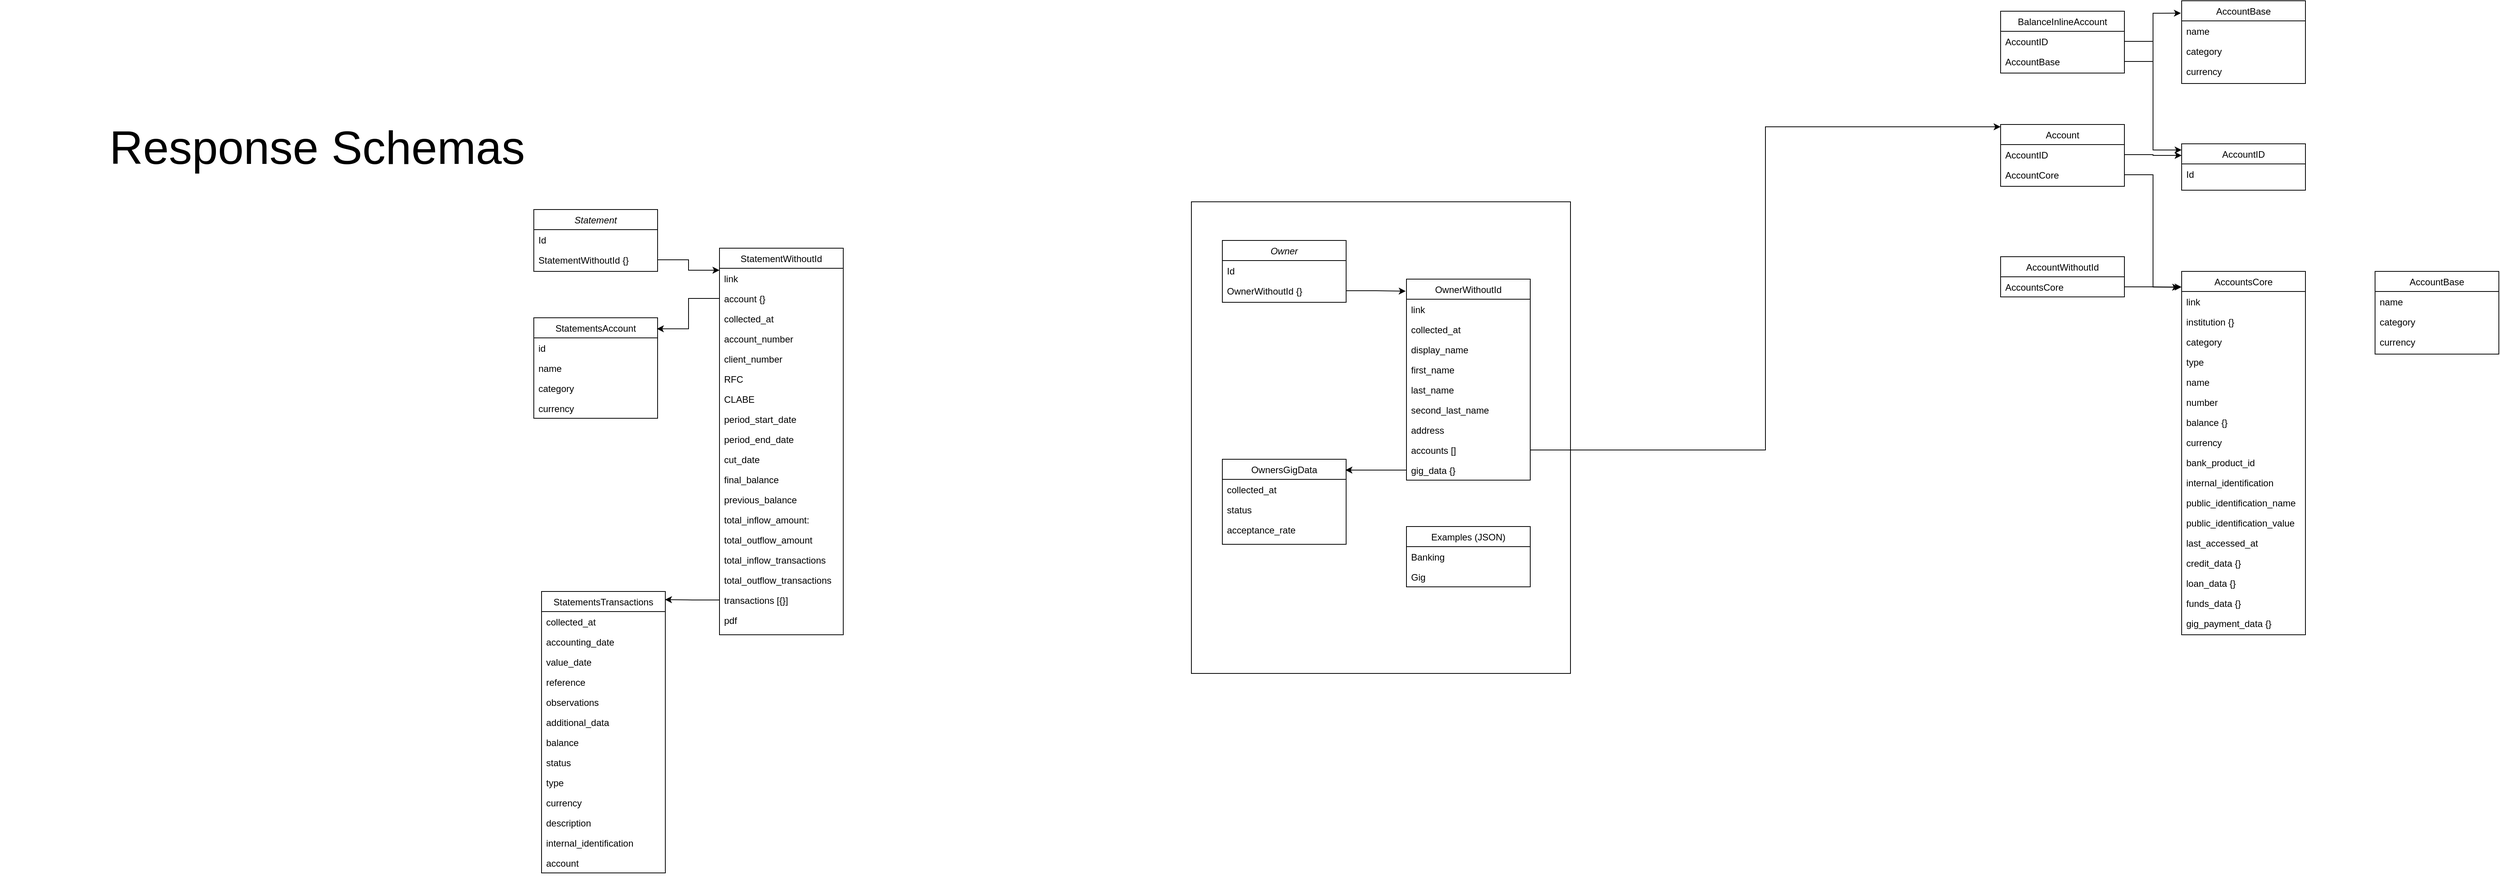 <mxfile version="14.5.0" type="github">
  <diagram id="C5RBs43oDa-KdzZeNtuy" name="Page-1">
    <mxGraphModel dx="2706" dy="1864" grid="1" gridSize="10" guides="1" tooltips="1" connect="1" arrows="1" fold="1" page="1" pageScale="1" pageWidth="827" pageHeight="1169" math="0" shadow="0">
      <root>
        <mxCell id="WIyWlLk6GJQsqaUBKTNV-0" />
        <mxCell id="WIyWlLk6GJQsqaUBKTNV-1" parent="WIyWlLk6GJQsqaUBKTNV-0" />
        <mxCell id="2kfVwyslPGx1wjlC2BP2-26" value="" style="rounded=0;whiteSpace=wrap;html=1;" parent="WIyWlLk6GJQsqaUBKTNV-1" vertex="1">
          <mxGeometry x="230" y="20" width="490" height="610" as="geometry" />
        </mxCell>
        <mxCell id="zkfFHV4jXpPFQw0GAbJ--0" value="Owner" style="swimlane;fontStyle=2;align=center;verticalAlign=top;childLayout=stackLayout;horizontal=1;startSize=26;horizontalStack=0;resizeParent=1;resizeLast=0;collapsible=1;marginBottom=0;rounded=0;shadow=0;strokeWidth=1;" parent="WIyWlLk6GJQsqaUBKTNV-1" vertex="1">
          <mxGeometry x="270" y="70" width="160" height="80" as="geometry">
            <mxRectangle x="230" y="140" width="160" height="26" as="alternateBounds" />
          </mxGeometry>
        </mxCell>
        <mxCell id="zkfFHV4jXpPFQw0GAbJ--1" value="Id" style="text;align=left;verticalAlign=top;spacingLeft=4;spacingRight=4;overflow=hidden;rotatable=0;points=[[0,0.5],[1,0.5]];portConstraint=eastwest;" parent="zkfFHV4jXpPFQw0GAbJ--0" vertex="1">
          <mxGeometry y="26" width="160" height="26" as="geometry" />
        </mxCell>
        <mxCell id="zkfFHV4jXpPFQw0GAbJ--2" value="OwnerWithoutId {}" style="text;align=left;verticalAlign=top;spacingLeft=4;spacingRight=4;overflow=hidden;rotatable=0;points=[[0,0.5],[1,0.5]];portConstraint=eastwest;rounded=0;shadow=0;html=0;" parent="zkfFHV4jXpPFQw0GAbJ--0" vertex="1">
          <mxGeometry y="52" width="160" height="26" as="geometry" />
        </mxCell>
        <mxCell id="zkfFHV4jXpPFQw0GAbJ--17" value="OwnerWithoutId" style="swimlane;fontStyle=0;align=center;verticalAlign=top;childLayout=stackLayout;horizontal=1;startSize=26;horizontalStack=0;resizeParent=1;resizeLast=0;collapsible=1;marginBottom=0;rounded=0;shadow=0;strokeWidth=1;" parent="WIyWlLk6GJQsqaUBKTNV-1" vertex="1">
          <mxGeometry x="508" y="120" width="160" height="260" as="geometry">
            <mxRectangle x="550" y="140" width="160" height="26" as="alternateBounds" />
          </mxGeometry>
        </mxCell>
        <mxCell id="zkfFHV4jXpPFQw0GAbJ--18" value="link" style="text;align=left;verticalAlign=top;spacingLeft=4;spacingRight=4;overflow=hidden;rotatable=0;points=[[0,0.5],[1,0.5]];portConstraint=eastwest;" parent="zkfFHV4jXpPFQw0GAbJ--17" vertex="1">
          <mxGeometry y="26" width="160" height="26" as="geometry" />
        </mxCell>
        <mxCell id="zkfFHV4jXpPFQw0GAbJ--19" value="collected_at" style="text;align=left;verticalAlign=top;spacingLeft=4;spacingRight=4;overflow=hidden;rotatable=0;points=[[0,0.5],[1,0.5]];portConstraint=eastwest;rounded=0;shadow=0;html=0;" parent="zkfFHV4jXpPFQw0GAbJ--17" vertex="1">
          <mxGeometry y="52" width="160" height="26" as="geometry" />
        </mxCell>
        <mxCell id="zkfFHV4jXpPFQw0GAbJ--20" value="display_name" style="text;align=left;verticalAlign=top;spacingLeft=4;spacingRight=4;overflow=hidden;rotatable=0;points=[[0,0.5],[1,0.5]];portConstraint=eastwest;rounded=0;shadow=0;html=0;" parent="zkfFHV4jXpPFQw0GAbJ--17" vertex="1">
          <mxGeometry y="78" width="160" height="26" as="geometry" />
        </mxCell>
        <mxCell id="zkfFHV4jXpPFQw0GAbJ--21" value="first_name" style="text;align=left;verticalAlign=top;spacingLeft=4;spacingRight=4;overflow=hidden;rotatable=0;points=[[0,0.5],[1,0.5]];portConstraint=eastwest;rounded=0;shadow=0;html=0;" parent="zkfFHV4jXpPFQw0GAbJ--17" vertex="1">
          <mxGeometry y="104" width="160" height="26" as="geometry" />
        </mxCell>
        <mxCell id="zkfFHV4jXpPFQw0GAbJ--22" value="last_name" style="text;align=left;verticalAlign=top;spacingLeft=4;spacingRight=4;overflow=hidden;rotatable=0;points=[[0,0.5],[1,0.5]];portConstraint=eastwest;rounded=0;shadow=0;html=0;" parent="zkfFHV4jXpPFQw0GAbJ--17" vertex="1">
          <mxGeometry y="130" width="160" height="26" as="geometry" />
        </mxCell>
        <mxCell id="zkfFHV4jXpPFQw0GAbJ--24" value="second_last_name" style="text;align=left;verticalAlign=top;spacingLeft=4;spacingRight=4;overflow=hidden;rotatable=0;points=[[0,0.5],[1,0.5]];portConstraint=eastwest;" parent="zkfFHV4jXpPFQw0GAbJ--17" vertex="1">
          <mxGeometry y="156" width="160" height="26" as="geometry" />
        </mxCell>
        <mxCell id="zkfFHV4jXpPFQw0GAbJ--25" value="address" style="text;align=left;verticalAlign=top;spacingLeft=4;spacingRight=4;overflow=hidden;rotatable=0;points=[[0,0.5],[1,0.5]];portConstraint=eastwest;" parent="zkfFHV4jXpPFQw0GAbJ--17" vertex="1">
          <mxGeometry y="182" width="160" height="26" as="geometry" />
        </mxCell>
        <mxCell id="2kfVwyslPGx1wjlC2BP2-1" value="accounts []" style="text;align=left;verticalAlign=top;spacingLeft=4;spacingRight=4;overflow=hidden;rotatable=0;points=[[0,0.5],[1,0.5]];portConstraint=eastwest;" parent="zkfFHV4jXpPFQw0GAbJ--17" vertex="1">
          <mxGeometry y="208" width="160" height="26" as="geometry" />
        </mxCell>
        <mxCell id="2kfVwyslPGx1wjlC2BP2-2" value="gig_data {}" style="text;align=left;verticalAlign=top;spacingLeft=4;spacingRight=4;overflow=hidden;rotatable=0;points=[[0,0.5],[1,0.5]];portConstraint=eastwest;" parent="zkfFHV4jXpPFQw0GAbJ--17" vertex="1">
          <mxGeometry y="234" width="160" height="26" as="geometry" />
        </mxCell>
        <mxCell id="2kfVwyslPGx1wjlC2BP2-0" style="edgeStyle=orthogonalEdgeStyle;rounded=0;orthogonalLoop=1;jettySize=auto;html=1;exitX=1;exitY=0.5;exitDx=0;exitDy=0;entryX=-0.006;entryY=0.06;entryDx=0;entryDy=0;entryPerimeter=0;" parent="WIyWlLk6GJQsqaUBKTNV-1" source="zkfFHV4jXpPFQw0GAbJ--2" target="zkfFHV4jXpPFQw0GAbJ--17" edge="1">
          <mxGeometry relative="1" as="geometry" />
        </mxCell>
        <mxCell id="2kfVwyslPGx1wjlC2BP2-4" value="OwnersGigData" style="swimlane;fontStyle=0;align=center;verticalAlign=top;childLayout=stackLayout;horizontal=1;startSize=26;horizontalStack=0;resizeParent=1;resizeLast=0;collapsible=1;marginBottom=0;rounded=0;shadow=0;strokeWidth=1;" parent="WIyWlLk6GJQsqaUBKTNV-1" vertex="1">
          <mxGeometry x="270" y="353" width="160" height="110" as="geometry">
            <mxRectangle x="550" y="140" width="160" height="26" as="alternateBounds" />
          </mxGeometry>
        </mxCell>
        <mxCell id="2kfVwyslPGx1wjlC2BP2-5" value="collected_at" style="text;align=left;verticalAlign=top;spacingLeft=4;spacingRight=4;overflow=hidden;rotatable=0;points=[[0,0.5],[1,0.5]];portConstraint=eastwest;" parent="2kfVwyslPGx1wjlC2BP2-4" vertex="1">
          <mxGeometry y="26" width="160" height="26" as="geometry" />
        </mxCell>
        <mxCell id="2kfVwyslPGx1wjlC2BP2-6" value="status" style="text;align=left;verticalAlign=top;spacingLeft=4;spacingRight=4;overflow=hidden;rotatable=0;points=[[0,0.5],[1,0.5]];portConstraint=eastwest;rounded=0;shadow=0;html=0;" parent="2kfVwyslPGx1wjlC2BP2-4" vertex="1">
          <mxGeometry y="52" width="160" height="26" as="geometry" />
        </mxCell>
        <mxCell id="2kfVwyslPGx1wjlC2BP2-7" value="acceptance_rate" style="text;align=left;verticalAlign=top;spacingLeft=4;spacingRight=4;overflow=hidden;rotatable=0;points=[[0,0.5],[1,0.5]];portConstraint=eastwest;rounded=0;shadow=0;html=0;" parent="2kfVwyslPGx1wjlC2BP2-4" vertex="1">
          <mxGeometry y="78" width="160" height="26" as="geometry" />
        </mxCell>
        <mxCell id="2kfVwyslPGx1wjlC2BP2-14" style="edgeStyle=orthogonalEdgeStyle;rounded=0;orthogonalLoop=1;jettySize=auto;html=1;exitX=0;exitY=0.5;exitDx=0;exitDy=0;entryX=0.994;entryY=0.127;entryDx=0;entryDy=0;entryPerimeter=0;" parent="WIyWlLk6GJQsqaUBKTNV-1" source="2kfVwyslPGx1wjlC2BP2-2" target="2kfVwyslPGx1wjlC2BP2-4" edge="1">
          <mxGeometry relative="1" as="geometry" />
        </mxCell>
        <mxCell id="2kfVwyslPGx1wjlC2BP2-15" value="Account" style="swimlane;fontStyle=0;align=center;verticalAlign=top;childLayout=stackLayout;horizontal=1;startSize=26;horizontalStack=0;resizeParent=1;resizeLast=0;collapsible=1;marginBottom=0;rounded=0;shadow=0;strokeWidth=1;" parent="WIyWlLk6GJQsqaUBKTNV-1" vertex="1">
          <mxGeometry x="1276" y="-80" width="160" height="80" as="geometry">
            <mxRectangle x="550" y="140" width="160" height="26" as="alternateBounds" />
          </mxGeometry>
        </mxCell>
        <mxCell id="2kfVwyslPGx1wjlC2BP2-16" value="AccountID" style="text;align=left;verticalAlign=top;spacingLeft=4;spacingRight=4;overflow=hidden;rotatable=0;points=[[0,0.5],[1,0.5]];portConstraint=eastwest;" parent="2kfVwyslPGx1wjlC2BP2-15" vertex="1">
          <mxGeometry y="26" width="160" height="26" as="geometry" />
        </mxCell>
        <mxCell id="2kfVwyslPGx1wjlC2BP2-17" value="AccountCore" style="text;align=left;verticalAlign=top;spacingLeft=4;spacingRight=4;overflow=hidden;rotatable=0;points=[[0,0.5],[1,0.5]];portConstraint=eastwest;rounded=0;shadow=0;html=0;" parent="2kfVwyslPGx1wjlC2BP2-15" vertex="1">
          <mxGeometry y="52" width="160" height="26" as="geometry" />
        </mxCell>
        <mxCell id="2kfVwyslPGx1wjlC2BP2-25" style="edgeStyle=orthogonalEdgeStyle;rounded=0;orthogonalLoop=1;jettySize=auto;html=1;exitX=1;exitY=0.5;exitDx=0;exitDy=0;entryX=0;entryY=0.038;entryDx=0;entryDy=0;entryPerimeter=0;" parent="WIyWlLk6GJQsqaUBKTNV-1" source="2kfVwyslPGx1wjlC2BP2-1" target="2kfVwyslPGx1wjlC2BP2-15" edge="1">
          <mxGeometry relative="1" as="geometry" />
        </mxCell>
        <mxCell id="2JcgDjgbVaz7vlD8ngqs-0" value="Examples (JSON)" style="swimlane;fontStyle=0;align=center;verticalAlign=top;childLayout=stackLayout;horizontal=1;startSize=26;horizontalStack=0;resizeParent=1;resizeLast=0;collapsible=1;marginBottom=0;rounded=0;shadow=0;strokeWidth=1;" parent="WIyWlLk6GJQsqaUBKTNV-1" vertex="1">
          <mxGeometry x="508" y="440" width="160" height="78" as="geometry">
            <mxRectangle x="550" y="140" width="160" height="26" as="alternateBounds" />
          </mxGeometry>
        </mxCell>
        <mxCell id="2JcgDjgbVaz7vlD8ngqs-1" value="Banking" style="text;align=left;verticalAlign=top;spacingLeft=4;spacingRight=4;overflow=hidden;rotatable=0;points=[[0,0.5],[1,0.5]];portConstraint=eastwest;" parent="2JcgDjgbVaz7vlD8ngqs-0" vertex="1">
          <mxGeometry y="26" width="160" height="26" as="geometry" />
        </mxCell>
        <mxCell id="2JcgDjgbVaz7vlD8ngqs-2" value="Gig" style="text;align=left;verticalAlign=top;spacingLeft=4;spacingRight=4;overflow=hidden;rotatable=0;points=[[0,0.5],[1,0.5]];portConstraint=eastwest;rounded=0;shadow=0;html=0;" parent="2JcgDjgbVaz7vlD8ngqs-0" vertex="1">
          <mxGeometry y="52" width="160" height="26" as="geometry" />
        </mxCell>
        <mxCell id="nB0z8IY7nMUREVSMzGb7-0" value="Statement" style="swimlane;fontStyle=2;align=center;verticalAlign=top;childLayout=stackLayout;horizontal=1;startSize=26;horizontalStack=0;resizeParent=1;resizeLast=0;collapsible=1;marginBottom=0;rounded=0;shadow=0;strokeWidth=1;" parent="WIyWlLk6GJQsqaUBKTNV-1" vertex="1">
          <mxGeometry x="-620" y="30" width="160" height="80" as="geometry">
            <mxRectangle x="230" y="140" width="160" height="26" as="alternateBounds" />
          </mxGeometry>
        </mxCell>
        <mxCell id="nB0z8IY7nMUREVSMzGb7-1" value="Id" style="text;align=left;verticalAlign=top;spacingLeft=4;spacingRight=4;overflow=hidden;rotatable=0;points=[[0,0.5],[1,0.5]];portConstraint=eastwest;" parent="nB0z8IY7nMUREVSMzGb7-0" vertex="1">
          <mxGeometry y="26" width="160" height="26" as="geometry" />
        </mxCell>
        <mxCell id="nB0z8IY7nMUREVSMzGb7-2" value="StatementWithoutId {}" style="text;align=left;verticalAlign=top;spacingLeft=4;spacingRight=4;overflow=hidden;rotatable=0;points=[[0,0.5],[1,0.5]];portConstraint=eastwest;rounded=0;shadow=0;html=0;" parent="nB0z8IY7nMUREVSMzGb7-0" vertex="1">
          <mxGeometry y="52" width="160" height="26" as="geometry" />
        </mxCell>
        <mxCell id="nB0z8IY7nMUREVSMzGb7-3" value="StatementWithoutId" style="swimlane;fontStyle=0;align=center;verticalAlign=top;childLayout=stackLayout;horizontal=1;startSize=26;horizontalStack=0;resizeParent=1;resizeLast=0;collapsible=1;marginBottom=0;rounded=0;shadow=0;strokeWidth=1;" parent="WIyWlLk6GJQsqaUBKTNV-1" vertex="1">
          <mxGeometry x="-380" y="80" width="160" height="500" as="geometry">
            <mxRectangle x="550" y="140" width="160" height="26" as="alternateBounds" />
          </mxGeometry>
        </mxCell>
        <mxCell id="nB0z8IY7nMUREVSMzGb7-4" value="link" style="text;align=left;verticalAlign=top;spacingLeft=4;spacingRight=4;overflow=hidden;rotatable=0;points=[[0,0.5],[1,0.5]];portConstraint=eastwest;" parent="nB0z8IY7nMUREVSMzGb7-3" vertex="1">
          <mxGeometry y="26" width="160" height="26" as="geometry" />
        </mxCell>
        <mxCell id="nB0z8IY7nMUREVSMzGb7-5" value="account {}" style="text;align=left;verticalAlign=top;spacingLeft=4;spacingRight=4;overflow=hidden;rotatable=0;points=[[0,0.5],[1,0.5]];portConstraint=eastwest;rounded=0;shadow=0;html=0;" parent="nB0z8IY7nMUREVSMzGb7-3" vertex="1">
          <mxGeometry y="52" width="160" height="26" as="geometry" />
        </mxCell>
        <mxCell id="nB0z8IY7nMUREVSMzGb7-6" value="collected_at" style="text;align=left;verticalAlign=top;spacingLeft=4;spacingRight=4;overflow=hidden;rotatable=0;points=[[0,0.5],[1,0.5]];portConstraint=eastwest;rounded=0;shadow=0;html=0;" parent="nB0z8IY7nMUREVSMzGb7-3" vertex="1">
          <mxGeometry y="78" width="160" height="26" as="geometry" />
        </mxCell>
        <mxCell id="nB0z8IY7nMUREVSMzGb7-7" value="account_number" style="text;align=left;verticalAlign=top;spacingLeft=4;spacingRight=4;overflow=hidden;rotatable=0;points=[[0,0.5],[1,0.5]];portConstraint=eastwest;rounded=0;shadow=0;html=0;" parent="nB0z8IY7nMUREVSMzGb7-3" vertex="1">
          <mxGeometry y="104" width="160" height="26" as="geometry" />
        </mxCell>
        <mxCell id="nB0z8IY7nMUREVSMzGb7-8" value="client_number" style="text;align=left;verticalAlign=top;spacingLeft=4;spacingRight=4;overflow=hidden;rotatable=0;points=[[0,0.5],[1,0.5]];portConstraint=eastwest;rounded=0;shadow=0;html=0;" parent="nB0z8IY7nMUREVSMzGb7-3" vertex="1">
          <mxGeometry y="130" width="160" height="26" as="geometry" />
        </mxCell>
        <mxCell id="nB0z8IY7nMUREVSMzGb7-9" value="RFC" style="text;align=left;verticalAlign=top;spacingLeft=4;spacingRight=4;overflow=hidden;rotatable=0;points=[[0,0.5],[1,0.5]];portConstraint=eastwest;" parent="nB0z8IY7nMUREVSMzGb7-3" vertex="1">
          <mxGeometry y="156" width="160" height="26" as="geometry" />
        </mxCell>
        <mxCell id="nB0z8IY7nMUREVSMzGb7-10" value="CLABE" style="text;align=left;verticalAlign=top;spacingLeft=4;spacingRight=4;overflow=hidden;rotatable=0;points=[[0,0.5],[1,0.5]];portConstraint=eastwest;" parent="nB0z8IY7nMUREVSMzGb7-3" vertex="1">
          <mxGeometry y="182" width="160" height="26" as="geometry" />
        </mxCell>
        <mxCell id="nB0z8IY7nMUREVSMzGb7-11" value="period_start_date" style="text;align=left;verticalAlign=top;spacingLeft=4;spacingRight=4;overflow=hidden;rotatable=0;points=[[0,0.5],[1,0.5]];portConstraint=eastwest;" parent="nB0z8IY7nMUREVSMzGb7-3" vertex="1">
          <mxGeometry y="208" width="160" height="26" as="geometry" />
        </mxCell>
        <mxCell id="nB0z8IY7nMUREVSMzGb7-12" value="period_end_date" style="text;align=left;verticalAlign=top;spacingLeft=4;spacingRight=4;overflow=hidden;rotatable=0;points=[[0,0.5],[1,0.5]];portConstraint=eastwest;" parent="nB0z8IY7nMUREVSMzGb7-3" vertex="1">
          <mxGeometry y="234" width="160" height="26" as="geometry" />
        </mxCell>
        <mxCell id="nB0z8IY7nMUREVSMzGb7-20" value="cut_date" style="text;align=left;verticalAlign=top;spacingLeft=4;spacingRight=4;overflow=hidden;rotatable=0;points=[[0,0.5],[1,0.5]];portConstraint=eastwest;" parent="nB0z8IY7nMUREVSMzGb7-3" vertex="1">
          <mxGeometry y="260" width="160" height="26" as="geometry" />
        </mxCell>
        <mxCell id="nB0z8IY7nMUREVSMzGb7-21" value="final_balance" style="text;align=left;verticalAlign=top;spacingLeft=4;spacingRight=4;overflow=hidden;rotatable=0;points=[[0,0.5],[1,0.5]];portConstraint=eastwest;" parent="nB0z8IY7nMUREVSMzGb7-3" vertex="1">
          <mxGeometry y="286" width="160" height="26" as="geometry" />
        </mxCell>
        <mxCell id="nB0z8IY7nMUREVSMzGb7-22" value="previous_balance" style="text;align=left;verticalAlign=top;spacingLeft=4;spacingRight=4;overflow=hidden;rotatable=0;points=[[0,0.5],[1,0.5]];portConstraint=eastwest;" parent="nB0z8IY7nMUREVSMzGb7-3" vertex="1">
          <mxGeometry y="312" width="160" height="26" as="geometry" />
        </mxCell>
        <mxCell id="nB0z8IY7nMUREVSMzGb7-25" value="total_inflow_amount:&#xa;" style="text;align=left;verticalAlign=top;spacingLeft=4;spacingRight=4;overflow=hidden;rotatable=0;points=[[0,0.5],[1,0.5]];portConstraint=eastwest;" parent="nB0z8IY7nMUREVSMzGb7-3" vertex="1">
          <mxGeometry y="338" width="160" height="26" as="geometry" />
        </mxCell>
        <mxCell id="nB0z8IY7nMUREVSMzGb7-26" value="total_outflow_amount" style="text;align=left;verticalAlign=top;spacingLeft=4;spacingRight=4;overflow=hidden;rotatable=0;points=[[0,0.5],[1,0.5]];portConstraint=eastwest;" parent="nB0z8IY7nMUREVSMzGb7-3" vertex="1">
          <mxGeometry y="364" width="160" height="26" as="geometry" />
        </mxCell>
        <mxCell id="nB0z8IY7nMUREVSMzGb7-27" value="total_inflow_transactions" style="text;align=left;verticalAlign=top;spacingLeft=4;spacingRight=4;overflow=hidden;rotatable=0;points=[[0,0.5],[1,0.5]];portConstraint=eastwest;" parent="nB0z8IY7nMUREVSMzGb7-3" vertex="1">
          <mxGeometry y="390" width="160" height="26" as="geometry" />
        </mxCell>
        <mxCell id="nB0z8IY7nMUREVSMzGb7-28" value="total_outflow_transactions" style="text;align=left;verticalAlign=top;spacingLeft=4;spacingRight=4;overflow=hidden;rotatable=0;points=[[0,0.5],[1,0.5]];portConstraint=eastwest;" parent="nB0z8IY7nMUREVSMzGb7-3" vertex="1">
          <mxGeometry y="416" width="160" height="26" as="geometry" />
        </mxCell>
        <mxCell id="nB0z8IY7nMUREVSMzGb7-29" value="transactions [{}]" style="text;align=left;verticalAlign=top;spacingLeft=4;spacingRight=4;overflow=hidden;rotatable=0;points=[[0,0.5],[1,0.5]];portConstraint=eastwest;" parent="nB0z8IY7nMUREVSMzGb7-3" vertex="1">
          <mxGeometry y="442" width="160" height="26" as="geometry" />
        </mxCell>
        <mxCell id="nB0z8IY7nMUREVSMzGb7-30" value="pdf" style="text;align=left;verticalAlign=top;spacingLeft=4;spacingRight=4;overflow=hidden;rotatable=0;points=[[0,0.5],[1,0.5]];portConstraint=eastwest;" parent="nB0z8IY7nMUREVSMzGb7-3" vertex="1">
          <mxGeometry y="468" width="160" height="26" as="geometry" />
        </mxCell>
        <mxCell id="nB0z8IY7nMUREVSMzGb7-13" value="StatementsAccount" style="swimlane;fontStyle=0;align=center;verticalAlign=top;childLayout=stackLayout;horizontal=1;startSize=26;horizontalStack=0;resizeParent=1;resizeLast=0;collapsible=1;marginBottom=0;rounded=0;shadow=0;strokeWidth=1;" parent="WIyWlLk6GJQsqaUBKTNV-1" vertex="1">
          <mxGeometry x="-620" y="170" width="160" height="130" as="geometry">
            <mxRectangle x="550" y="140" width="160" height="26" as="alternateBounds" />
          </mxGeometry>
        </mxCell>
        <mxCell id="nB0z8IY7nMUREVSMzGb7-14" value="id" style="text;align=left;verticalAlign=top;spacingLeft=4;spacingRight=4;overflow=hidden;rotatable=0;points=[[0,0.5],[1,0.5]];portConstraint=eastwest;" parent="nB0z8IY7nMUREVSMzGb7-13" vertex="1">
          <mxGeometry y="26" width="160" height="26" as="geometry" />
        </mxCell>
        <mxCell id="nB0z8IY7nMUREVSMzGb7-15" value="name" style="text;align=left;verticalAlign=top;spacingLeft=4;spacingRight=4;overflow=hidden;rotatable=0;points=[[0,0.5],[1,0.5]];portConstraint=eastwest;rounded=0;shadow=0;html=0;" parent="nB0z8IY7nMUREVSMzGb7-13" vertex="1">
          <mxGeometry y="52" width="160" height="26" as="geometry" />
        </mxCell>
        <mxCell id="nB0z8IY7nMUREVSMzGb7-16" value="category" style="text;align=left;verticalAlign=top;spacingLeft=4;spacingRight=4;overflow=hidden;rotatable=0;points=[[0,0.5],[1,0.5]];portConstraint=eastwest;rounded=0;shadow=0;html=0;" parent="nB0z8IY7nMUREVSMzGb7-13" vertex="1">
          <mxGeometry y="78" width="160" height="26" as="geometry" />
        </mxCell>
        <mxCell id="nB0z8IY7nMUREVSMzGb7-17" value="currency" style="text;align=left;verticalAlign=top;spacingLeft=4;spacingRight=4;overflow=hidden;rotatable=0;points=[[0,0.5],[1,0.5]];portConstraint=eastwest;rounded=0;shadow=0;html=0;" parent="nB0z8IY7nMUREVSMzGb7-13" vertex="1">
          <mxGeometry y="104" width="160" height="26" as="geometry" />
        </mxCell>
        <mxCell id="nB0z8IY7nMUREVSMzGb7-18" style="edgeStyle=orthogonalEdgeStyle;rounded=0;orthogonalLoop=1;jettySize=auto;html=1;exitX=0;exitY=0.5;exitDx=0;exitDy=0;entryX=0.994;entryY=0.11;entryDx=0;entryDy=0;entryPerimeter=0;" parent="WIyWlLk6GJQsqaUBKTNV-1" source="nB0z8IY7nMUREVSMzGb7-5" target="nB0z8IY7nMUREVSMzGb7-13" edge="1">
          <mxGeometry relative="1" as="geometry" />
        </mxCell>
        <mxCell id="nB0z8IY7nMUREVSMzGb7-19" style="edgeStyle=orthogonalEdgeStyle;rounded=0;orthogonalLoop=1;jettySize=auto;html=1;exitX=1;exitY=0.5;exitDx=0;exitDy=0;entryX=0;entryY=0.057;entryDx=0;entryDy=0;entryPerimeter=0;" parent="WIyWlLk6GJQsqaUBKTNV-1" source="nB0z8IY7nMUREVSMzGb7-2" target="nB0z8IY7nMUREVSMzGb7-3" edge="1">
          <mxGeometry relative="1" as="geometry" />
        </mxCell>
        <mxCell id="nB0z8IY7nMUREVSMzGb7-31" value="StatementsTransactions" style="swimlane;fontStyle=0;align=center;verticalAlign=top;childLayout=stackLayout;horizontal=1;startSize=26;horizontalStack=0;resizeParent=1;resizeLast=0;collapsible=1;marginBottom=0;rounded=0;shadow=0;strokeWidth=1;" parent="WIyWlLk6GJQsqaUBKTNV-1" vertex="1">
          <mxGeometry x="-610" y="524" width="160" height="364" as="geometry">
            <mxRectangle x="550" y="140" width="160" height="26" as="alternateBounds" />
          </mxGeometry>
        </mxCell>
        <mxCell id="nB0z8IY7nMUREVSMzGb7-32" value="collected_at" style="text;align=left;verticalAlign=top;spacingLeft=4;spacingRight=4;overflow=hidden;rotatable=0;points=[[0,0.5],[1,0.5]];portConstraint=eastwest;" parent="nB0z8IY7nMUREVSMzGb7-31" vertex="1">
          <mxGeometry y="26" width="160" height="26" as="geometry" />
        </mxCell>
        <mxCell id="nB0z8IY7nMUREVSMzGb7-33" value="accounting_date" style="text;align=left;verticalAlign=top;spacingLeft=4;spacingRight=4;overflow=hidden;rotatable=0;points=[[0,0.5],[1,0.5]];portConstraint=eastwest;rounded=0;shadow=0;html=0;" parent="nB0z8IY7nMUREVSMzGb7-31" vertex="1">
          <mxGeometry y="52" width="160" height="26" as="geometry" />
        </mxCell>
        <mxCell id="nB0z8IY7nMUREVSMzGb7-34" value="value_date" style="text;align=left;verticalAlign=top;spacingLeft=4;spacingRight=4;overflow=hidden;rotatable=0;points=[[0,0.5],[1,0.5]];portConstraint=eastwest;rounded=0;shadow=0;html=0;" parent="nB0z8IY7nMUREVSMzGb7-31" vertex="1">
          <mxGeometry y="78" width="160" height="26" as="geometry" />
        </mxCell>
        <mxCell id="nB0z8IY7nMUREVSMzGb7-35" value="reference" style="text;align=left;verticalAlign=top;spacingLeft=4;spacingRight=4;overflow=hidden;rotatable=0;points=[[0,0.5],[1,0.5]];portConstraint=eastwest;rounded=0;shadow=0;html=0;" parent="nB0z8IY7nMUREVSMzGb7-31" vertex="1">
          <mxGeometry y="104" width="160" height="26" as="geometry" />
        </mxCell>
        <mxCell id="nB0z8IY7nMUREVSMzGb7-36" value="observations" style="text;align=left;verticalAlign=top;spacingLeft=4;spacingRight=4;overflow=hidden;rotatable=0;points=[[0,0.5],[1,0.5]];portConstraint=eastwest;rounded=0;shadow=0;html=0;" parent="nB0z8IY7nMUREVSMzGb7-31" vertex="1">
          <mxGeometry y="130" width="160" height="26" as="geometry" />
        </mxCell>
        <mxCell id="nB0z8IY7nMUREVSMzGb7-37" value="additional_data" style="text;align=left;verticalAlign=top;spacingLeft=4;spacingRight=4;overflow=hidden;rotatable=0;points=[[0,0.5],[1,0.5]];portConstraint=eastwest;rounded=0;shadow=0;html=0;" parent="nB0z8IY7nMUREVSMzGb7-31" vertex="1">
          <mxGeometry y="156" width="160" height="26" as="geometry" />
        </mxCell>
        <mxCell id="nB0z8IY7nMUREVSMzGb7-38" value="balance" style="text;align=left;verticalAlign=top;spacingLeft=4;spacingRight=4;overflow=hidden;rotatable=0;points=[[0,0.5],[1,0.5]];portConstraint=eastwest;rounded=0;shadow=0;html=0;" parent="nB0z8IY7nMUREVSMzGb7-31" vertex="1">
          <mxGeometry y="182" width="160" height="26" as="geometry" />
        </mxCell>
        <mxCell id="nB0z8IY7nMUREVSMzGb7-39" value="status" style="text;align=left;verticalAlign=top;spacingLeft=4;spacingRight=4;overflow=hidden;rotatable=0;points=[[0,0.5],[1,0.5]];portConstraint=eastwest;rounded=0;shadow=0;html=0;" parent="nB0z8IY7nMUREVSMzGb7-31" vertex="1">
          <mxGeometry y="208" width="160" height="26" as="geometry" />
        </mxCell>
        <mxCell id="nB0z8IY7nMUREVSMzGb7-40" value="type" style="text;align=left;verticalAlign=top;spacingLeft=4;spacingRight=4;overflow=hidden;rotatable=0;points=[[0,0.5],[1,0.5]];portConstraint=eastwest;rounded=0;shadow=0;html=0;" parent="nB0z8IY7nMUREVSMzGb7-31" vertex="1">
          <mxGeometry y="234" width="160" height="26" as="geometry" />
        </mxCell>
        <mxCell id="nB0z8IY7nMUREVSMzGb7-41" value="currency" style="text;align=left;verticalAlign=top;spacingLeft=4;spacingRight=4;overflow=hidden;rotatable=0;points=[[0,0.5],[1,0.5]];portConstraint=eastwest;rounded=0;shadow=0;html=0;" parent="nB0z8IY7nMUREVSMzGb7-31" vertex="1">
          <mxGeometry y="260" width="160" height="26" as="geometry" />
        </mxCell>
        <mxCell id="nB0z8IY7nMUREVSMzGb7-42" value="description" style="text;align=left;verticalAlign=top;spacingLeft=4;spacingRight=4;overflow=hidden;rotatable=0;points=[[0,0.5],[1,0.5]];portConstraint=eastwest;rounded=0;shadow=0;html=0;" parent="nB0z8IY7nMUREVSMzGb7-31" vertex="1">
          <mxGeometry y="286" width="160" height="26" as="geometry" />
        </mxCell>
        <mxCell id="nB0z8IY7nMUREVSMzGb7-43" value="internal_identification" style="text;align=left;verticalAlign=top;spacingLeft=4;spacingRight=4;overflow=hidden;rotatable=0;points=[[0,0.5],[1,0.5]];portConstraint=eastwest;rounded=0;shadow=0;html=0;" parent="nB0z8IY7nMUREVSMzGb7-31" vertex="1">
          <mxGeometry y="312" width="160" height="26" as="geometry" />
        </mxCell>
        <mxCell id="nB0z8IY7nMUREVSMzGb7-44" value="account" style="text;align=left;verticalAlign=top;spacingLeft=4;spacingRight=4;overflow=hidden;rotatable=0;points=[[0,0.5],[1,0.5]];portConstraint=eastwest;rounded=0;shadow=0;html=0;" parent="nB0z8IY7nMUREVSMzGb7-31" vertex="1">
          <mxGeometry y="338" width="160" height="26" as="geometry" />
        </mxCell>
        <mxCell id="nB0z8IY7nMUREVSMzGb7-47" style="edgeStyle=orthogonalEdgeStyle;rounded=0;orthogonalLoop=1;jettySize=auto;html=1;exitX=0;exitY=0.5;exitDx=0;exitDy=0;entryX=0.997;entryY=0.029;entryDx=0;entryDy=0;entryPerimeter=0;" parent="WIyWlLk6GJQsqaUBKTNV-1" source="nB0z8IY7nMUREVSMzGb7-29" target="nB0z8IY7nMUREVSMzGb7-31" edge="1">
          <mxGeometry relative="1" as="geometry" />
        </mxCell>
        <mxCell id="nB0z8IY7nMUREVSMzGb7-48" value="Response Schemas" style="text;html=1;strokeColor=none;fillColor=none;align=center;verticalAlign=middle;whiteSpace=wrap;rounded=0;fontSize=60;" parent="WIyWlLk6GJQsqaUBKTNV-1" vertex="1">
          <mxGeometry x="-1310" y="-60" width="820" height="20" as="geometry" />
        </mxCell>
        <mxCell id="kpxFWo6EIC0ti1s6Z1CX-0" value="AccountID" style="swimlane;fontStyle=0;align=center;verticalAlign=top;childLayout=stackLayout;horizontal=1;startSize=26;horizontalStack=0;resizeParent=1;resizeLast=0;collapsible=1;marginBottom=0;rounded=0;shadow=0;strokeWidth=1;" vertex="1" parent="WIyWlLk6GJQsqaUBKTNV-1">
          <mxGeometry x="1510" y="-55" width="160" height="60" as="geometry">
            <mxRectangle x="550" y="140" width="160" height="26" as="alternateBounds" />
          </mxGeometry>
        </mxCell>
        <mxCell id="kpxFWo6EIC0ti1s6Z1CX-1" value="Id" style="text;align=left;verticalAlign=top;spacingLeft=4;spacingRight=4;overflow=hidden;rotatable=0;points=[[0,0.5],[1,0.5]];portConstraint=eastwest;" vertex="1" parent="kpxFWo6EIC0ti1s6Z1CX-0">
          <mxGeometry y="26" width="160" height="26" as="geometry" />
        </mxCell>
        <mxCell id="kpxFWo6EIC0ti1s6Z1CX-10" value="AccountBase" style="swimlane;fontStyle=0;align=center;verticalAlign=top;childLayout=stackLayout;horizontal=1;startSize=26;horizontalStack=0;resizeParent=1;resizeLast=0;collapsible=1;marginBottom=0;rounded=0;shadow=0;strokeWidth=1;" vertex="1" parent="WIyWlLk6GJQsqaUBKTNV-1">
          <mxGeometry x="1510" y="-240" width="160" height="107" as="geometry">
            <mxRectangle x="550" y="140" width="160" height="26" as="alternateBounds" />
          </mxGeometry>
        </mxCell>
        <mxCell id="kpxFWo6EIC0ti1s6Z1CX-11" value="name" style="text;align=left;verticalAlign=top;spacingLeft=4;spacingRight=4;overflow=hidden;rotatable=0;points=[[0,0.5],[1,0.5]];portConstraint=eastwest;" vertex="1" parent="kpxFWo6EIC0ti1s6Z1CX-10">
          <mxGeometry y="26" width="160" height="26" as="geometry" />
        </mxCell>
        <mxCell id="kpxFWo6EIC0ti1s6Z1CX-12" value="category" style="text;align=left;verticalAlign=top;spacingLeft=4;spacingRight=4;overflow=hidden;rotatable=0;points=[[0,0.5],[1,0.5]];portConstraint=eastwest;rounded=0;shadow=0;html=0;" vertex="1" parent="kpxFWo6EIC0ti1s6Z1CX-10">
          <mxGeometry y="52" width="160" height="26" as="geometry" />
        </mxCell>
        <mxCell id="kpxFWo6EIC0ti1s6Z1CX-13" value="currency" style="text;align=left;verticalAlign=top;spacingLeft=4;spacingRight=4;overflow=hidden;rotatable=0;points=[[0,0.5],[1,0.5]];portConstraint=eastwest;rounded=0;shadow=0;html=0;" vertex="1" parent="kpxFWo6EIC0ti1s6Z1CX-10">
          <mxGeometry y="78" width="160" height="26" as="geometry" />
        </mxCell>
        <mxCell id="kpxFWo6EIC0ti1s6Z1CX-20" style="edgeStyle=orthogonalEdgeStyle;rounded=0;orthogonalLoop=1;jettySize=auto;html=1;exitX=1;exitY=0.5;exitDx=0;exitDy=0;entryX=0;entryY=0.25;entryDx=0;entryDy=0;" edge="1" parent="WIyWlLk6GJQsqaUBKTNV-1" source="2kfVwyslPGx1wjlC2BP2-16" target="kpxFWo6EIC0ti1s6Z1CX-0">
          <mxGeometry relative="1" as="geometry" />
        </mxCell>
        <mxCell id="kpxFWo6EIC0ti1s6Z1CX-21" value="AccountsCore" style="swimlane;fontStyle=0;align=center;verticalAlign=top;childLayout=stackLayout;horizontal=1;startSize=26;horizontalStack=0;resizeParent=1;resizeLast=0;collapsible=1;marginBottom=0;rounded=0;shadow=0;strokeWidth=1;" vertex="1" parent="WIyWlLk6GJQsqaUBKTNV-1">
          <mxGeometry x="1510" y="110" width="160" height="470" as="geometry">
            <mxRectangle x="550" y="140" width="160" height="26" as="alternateBounds" />
          </mxGeometry>
        </mxCell>
        <mxCell id="kpxFWo6EIC0ti1s6Z1CX-22" value="link" style="text;align=left;verticalAlign=top;spacingLeft=4;spacingRight=4;overflow=hidden;rotatable=0;points=[[0,0.5],[1,0.5]];portConstraint=eastwest;" vertex="1" parent="kpxFWo6EIC0ti1s6Z1CX-21">
          <mxGeometry y="26" width="160" height="26" as="geometry" />
        </mxCell>
        <mxCell id="kpxFWo6EIC0ti1s6Z1CX-23" value="institution {}" style="text;align=left;verticalAlign=top;spacingLeft=4;spacingRight=4;overflow=hidden;rotatable=0;points=[[0,0.5],[1,0.5]];portConstraint=eastwest;rounded=0;shadow=0;html=0;" vertex="1" parent="kpxFWo6EIC0ti1s6Z1CX-21">
          <mxGeometry y="52" width="160" height="26" as="geometry" />
        </mxCell>
        <mxCell id="kpxFWo6EIC0ti1s6Z1CX-24" value="category" style="text;align=left;verticalAlign=top;spacingLeft=4;spacingRight=4;overflow=hidden;rotatable=0;points=[[0,0.5],[1,0.5]];portConstraint=eastwest;rounded=0;shadow=0;html=0;" vertex="1" parent="kpxFWo6EIC0ti1s6Z1CX-21">
          <mxGeometry y="78" width="160" height="26" as="geometry" />
        </mxCell>
        <mxCell id="kpxFWo6EIC0ti1s6Z1CX-25" value="type" style="text;align=left;verticalAlign=top;spacingLeft=4;spacingRight=4;overflow=hidden;rotatable=0;points=[[0,0.5],[1,0.5]];portConstraint=eastwest;rounded=0;shadow=0;html=0;" vertex="1" parent="kpxFWo6EIC0ti1s6Z1CX-21">
          <mxGeometry y="104" width="160" height="26" as="geometry" />
        </mxCell>
        <mxCell id="kpxFWo6EIC0ti1s6Z1CX-26" value="name" style="text;align=left;verticalAlign=top;spacingLeft=4;spacingRight=4;overflow=hidden;rotatable=0;points=[[0,0.5],[1,0.5]];portConstraint=eastwest;rounded=0;shadow=0;html=0;" vertex="1" parent="kpxFWo6EIC0ti1s6Z1CX-21">
          <mxGeometry y="130" width="160" height="26" as="geometry" />
        </mxCell>
        <mxCell id="kpxFWo6EIC0ti1s6Z1CX-27" value="number" style="text;align=left;verticalAlign=top;spacingLeft=4;spacingRight=4;overflow=hidden;rotatable=0;points=[[0,0.5],[1,0.5]];portConstraint=eastwest;rounded=0;shadow=0;html=0;" vertex="1" parent="kpxFWo6EIC0ti1s6Z1CX-21">
          <mxGeometry y="156" width="160" height="26" as="geometry" />
        </mxCell>
        <mxCell id="kpxFWo6EIC0ti1s6Z1CX-28" value="balance {}" style="text;align=left;verticalAlign=top;spacingLeft=4;spacingRight=4;overflow=hidden;rotatable=0;points=[[0,0.5],[1,0.5]];portConstraint=eastwest;rounded=0;shadow=0;html=0;" vertex="1" parent="kpxFWo6EIC0ti1s6Z1CX-21">
          <mxGeometry y="182" width="160" height="26" as="geometry" />
        </mxCell>
        <mxCell id="kpxFWo6EIC0ti1s6Z1CX-29" value="currency" style="text;align=left;verticalAlign=top;spacingLeft=4;spacingRight=4;overflow=hidden;rotatable=0;points=[[0,0.5],[1,0.5]];portConstraint=eastwest;rounded=0;shadow=0;html=0;" vertex="1" parent="kpxFWo6EIC0ti1s6Z1CX-21">
          <mxGeometry y="208" width="160" height="26" as="geometry" />
        </mxCell>
        <mxCell id="kpxFWo6EIC0ti1s6Z1CX-30" value="bank_product_id" style="text;align=left;verticalAlign=top;spacingLeft=4;spacingRight=4;overflow=hidden;rotatable=0;points=[[0,0.5],[1,0.5]];portConstraint=eastwest;rounded=0;shadow=0;html=0;" vertex="1" parent="kpxFWo6EIC0ti1s6Z1CX-21">
          <mxGeometry y="234" width="160" height="26" as="geometry" />
        </mxCell>
        <mxCell id="kpxFWo6EIC0ti1s6Z1CX-31" value="internal_identification" style="text;align=left;verticalAlign=top;spacingLeft=4;spacingRight=4;overflow=hidden;rotatable=0;points=[[0,0.5],[1,0.5]];portConstraint=eastwest;rounded=0;shadow=0;html=0;" vertex="1" parent="kpxFWo6EIC0ti1s6Z1CX-21">
          <mxGeometry y="260" width="160" height="26" as="geometry" />
        </mxCell>
        <mxCell id="kpxFWo6EIC0ti1s6Z1CX-32" value="public_identification_name" style="text;align=left;verticalAlign=top;spacingLeft=4;spacingRight=4;overflow=hidden;rotatable=0;points=[[0,0.5],[1,0.5]];portConstraint=eastwest;rounded=0;shadow=0;html=0;" vertex="1" parent="kpxFWo6EIC0ti1s6Z1CX-21">
          <mxGeometry y="286" width="160" height="26" as="geometry" />
        </mxCell>
        <mxCell id="kpxFWo6EIC0ti1s6Z1CX-33" value="public_identification_value" style="text;align=left;verticalAlign=top;spacingLeft=4;spacingRight=4;overflow=hidden;rotatable=0;points=[[0,0.5],[1,0.5]];portConstraint=eastwest;rounded=0;shadow=0;html=0;" vertex="1" parent="kpxFWo6EIC0ti1s6Z1CX-21">
          <mxGeometry y="312" width="160" height="26" as="geometry" />
        </mxCell>
        <mxCell id="kpxFWo6EIC0ti1s6Z1CX-34" value="last_accessed_at" style="text;align=left;verticalAlign=top;spacingLeft=4;spacingRight=4;overflow=hidden;rotatable=0;points=[[0,0.5],[1,0.5]];portConstraint=eastwest;rounded=0;shadow=0;html=0;" vertex="1" parent="kpxFWo6EIC0ti1s6Z1CX-21">
          <mxGeometry y="338" width="160" height="26" as="geometry" />
        </mxCell>
        <mxCell id="kpxFWo6EIC0ti1s6Z1CX-35" value="credit_data {}" style="text;align=left;verticalAlign=top;spacingLeft=4;spacingRight=4;overflow=hidden;rotatable=0;points=[[0,0.5],[1,0.5]];portConstraint=eastwest;rounded=0;shadow=0;html=0;" vertex="1" parent="kpxFWo6EIC0ti1s6Z1CX-21">
          <mxGeometry y="364" width="160" height="26" as="geometry" />
        </mxCell>
        <mxCell id="kpxFWo6EIC0ti1s6Z1CX-36" value="loan_data {}" style="text;align=left;verticalAlign=top;spacingLeft=4;spacingRight=4;overflow=hidden;rotatable=0;points=[[0,0.5],[1,0.5]];portConstraint=eastwest;rounded=0;shadow=0;html=0;" vertex="1" parent="kpxFWo6EIC0ti1s6Z1CX-21">
          <mxGeometry y="390" width="160" height="26" as="geometry" />
        </mxCell>
        <mxCell id="kpxFWo6EIC0ti1s6Z1CX-37" value="funds_data {}" style="text;align=left;verticalAlign=top;spacingLeft=4;spacingRight=4;overflow=hidden;rotatable=0;points=[[0,0.5],[1,0.5]];portConstraint=eastwest;rounded=0;shadow=0;html=0;" vertex="1" parent="kpxFWo6EIC0ti1s6Z1CX-21">
          <mxGeometry y="416" width="160" height="26" as="geometry" />
        </mxCell>
        <mxCell id="kpxFWo6EIC0ti1s6Z1CX-38" value="gig_payment_data {}" style="text;align=left;verticalAlign=top;spacingLeft=4;spacingRight=4;overflow=hidden;rotatable=0;points=[[0,0.5],[1,0.5]];portConstraint=eastwest;rounded=0;shadow=0;html=0;" vertex="1" parent="kpxFWo6EIC0ti1s6Z1CX-21">
          <mxGeometry y="442" width="160" height="26" as="geometry" />
        </mxCell>
        <mxCell id="kpxFWo6EIC0ti1s6Z1CX-40" style="edgeStyle=orthogonalEdgeStyle;rounded=0;orthogonalLoop=1;jettySize=auto;html=1;exitX=1;exitY=0.5;exitDx=0;exitDy=0;entryX=0;entryY=0.043;entryDx=0;entryDy=0;entryPerimeter=0;" edge="1" parent="WIyWlLk6GJQsqaUBKTNV-1" source="2kfVwyslPGx1wjlC2BP2-17" target="kpxFWo6EIC0ti1s6Z1CX-21">
          <mxGeometry relative="1" as="geometry" />
        </mxCell>
        <mxCell id="kpxFWo6EIC0ti1s6Z1CX-41" value="AccountBase" style="swimlane;fontStyle=0;align=center;verticalAlign=top;childLayout=stackLayout;horizontal=1;startSize=26;horizontalStack=0;resizeParent=1;resizeLast=0;collapsible=1;marginBottom=0;rounded=0;shadow=0;strokeWidth=1;" vertex="1" parent="WIyWlLk6GJQsqaUBKTNV-1">
          <mxGeometry x="1760" y="110" width="160" height="107" as="geometry">
            <mxRectangle x="550" y="140" width="160" height="26" as="alternateBounds" />
          </mxGeometry>
        </mxCell>
        <mxCell id="kpxFWo6EIC0ti1s6Z1CX-42" value="name" style="text;align=left;verticalAlign=top;spacingLeft=4;spacingRight=4;overflow=hidden;rotatable=0;points=[[0,0.5],[1,0.5]];portConstraint=eastwest;" vertex="1" parent="kpxFWo6EIC0ti1s6Z1CX-41">
          <mxGeometry y="26" width="160" height="26" as="geometry" />
        </mxCell>
        <mxCell id="kpxFWo6EIC0ti1s6Z1CX-43" value="category" style="text;align=left;verticalAlign=top;spacingLeft=4;spacingRight=4;overflow=hidden;rotatable=0;points=[[0,0.5],[1,0.5]];portConstraint=eastwest;rounded=0;shadow=0;html=0;" vertex="1" parent="kpxFWo6EIC0ti1s6Z1CX-41">
          <mxGeometry y="52" width="160" height="26" as="geometry" />
        </mxCell>
        <mxCell id="kpxFWo6EIC0ti1s6Z1CX-44" value="currency" style="text;align=left;verticalAlign=top;spacingLeft=4;spacingRight=4;overflow=hidden;rotatable=0;points=[[0,0.5],[1,0.5]];portConstraint=eastwest;rounded=0;shadow=0;html=0;" vertex="1" parent="kpxFWo6EIC0ti1s6Z1CX-41">
          <mxGeometry y="78" width="160" height="26" as="geometry" />
        </mxCell>
        <mxCell id="kpxFWo6EIC0ti1s6Z1CX-45" value="AccountWithoutId" style="swimlane;fontStyle=0;align=center;verticalAlign=top;childLayout=stackLayout;horizontal=1;startSize=26;horizontalStack=0;resizeParent=1;resizeLast=0;collapsible=1;marginBottom=0;rounded=0;shadow=0;strokeWidth=1;" vertex="1" parent="WIyWlLk6GJQsqaUBKTNV-1">
          <mxGeometry x="1276" y="91" width="160" height="52" as="geometry">
            <mxRectangle x="550" y="140" width="160" height="26" as="alternateBounds" />
          </mxGeometry>
        </mxCell>
        <mxCell id="kpxFWo6EIC0ti1s6Z1CX-46" value="AccountsCore" style="text;align=left;verticalAlign=top;spacingLeft=4;spacingRight=4;overflow=hidden;rotatable=0;points=[[0,0.5],[1,0.5]];portConstraint=eastwest;" vertex="1" parent="kpxFWo6EIC0ti1s6Z1CX-45">
          <mxGeometry y="26" width="160" height="26" as="geometry" />
        </mxCell>
        <mxCell id="kpxFWo6EIC0ti1s6Z1CX-48" style="edgeStyle=orthogonalEdgeStyle;rounded=0;orthogonalLoop=1;jettySize=auto;html=1;exitX=1;exitY=0.5;exitDx=0;exitDy=0;entryX=-0.02;entryY=-0.206;entryDx=0;entryDy=0;entryPerimeter=0;" edge="1" parent="WIyWlLk6GJQsqaUBKTNV-1" source="kpxFWo6EIC0ti1s6Z1CX-46" target="kpxFWo6EIC0ti1s6Z1CX-22">
          <mxGeometry relative="1" as="geometry" />
        </mxCell>
        <mxCell id="kpxFWo6EIC0ti1s6Z1CX-49" value="BalanceInlineAccount" style="swimlane;fontStyle=0;align=center;verticalAlign=top;childLayout=stackLayout;horizontal=1;startSize=26;horizontalStack=0;resizeParent=1;resizeLast=0;collapsible=1;marginBottom=0;rounded=0;shadow=0;strokeWidth=1;" vertex="1" parent="WIyWlLk6GJQsqaUBKTNV-1">
          <mxGeometry x="1276" y="-226.5" width="160" height="80" as="geometry">
            <mxRectangle x="550" y="140" width="160" height="26" as="alternateBounds" />
          </mxGeometry>
        </mxCell>
        <mxCell id="kpxFWo6EIC0ti1s6Z1CX-50" value="AccountID" style="text;align=left;verticalAlign=top;spacingLeft=4;spacingRight=4;overflow=hidden;rotatable=0;points=[[0,0.5],[1,0.5]];portConstraint=eastwest;" vertex="1" parent="kpxFWo6EIC0ti1s6Z1CX-49">
          <mxGeometry y="26" width="160" height="26" as="geometry" />
        </mxCell>
        <mxCell id="kpxFWo6EIC0ti1s6Z1CX-51" value="AccountBase" style="text;align=left;verticalAlign=top;spacingLeft=4;spacingRight=4;overflow=hidden;rotatable=0;points=[[0,0.5],[1,0.5]];portConstraint=eastwest;rounded=0;shadow=0;html=0;" vertex="1" parent="kpxFWo6EIC0ti1s6Z1CX-49">
          <mxGeometry y="52" width="160" height="26" as="geometry" />
        </mxCell>
        <mxCell id="kpxFWo6EIC0ti1s6Z1CX-54" style="edgeStyle=orthogonalEdgeStyle;rounded=0;orthogonalLoop=1;jettySize=auto;html=1;exitX=1;exitY=0.5;exitDx=0;exitDy=0;entryX=0;entryY=0.133;entryDx=0;entryDy=0;entryPerimeter=0;" edge="1" parent="WIyWlLk6GJQsqaUBKTNV-1" source="kpxFWo6EIC0ti1s6Z1CX-50" target="kpxFWo6EIC0ti1s6Z1CX-0">
          <mxGeometry relative="1" as="geometry" />
        </mxCell>
        <mxCell id="kpxFWo6EIC0ti1s6Z1CX-55" style="edgeStyle=orthogonalEdgeStyle;rounded=0;orthogonalLoop=1;jettySize=auto;html=1;exitX=1;exitY=0.5;exitDx=0;exitDy=0;entryX=-0.006;entryY=0.15;entryDx=0;entryDy=0;entryPerimeter=0;" edge="1" parent="WIyWlLk6GJQsqaUBKTNV-1" source="kpxFWo6EIC0ti1s6Z1CX-51" target="kpxFWo6EIC0ti1s6Z1CX-10">
          <mxGeometry relative="1" as="geometry" />
        </mxCell>
      </root>
    </mxGraphModel>
  </diagram>
</mxfile>
